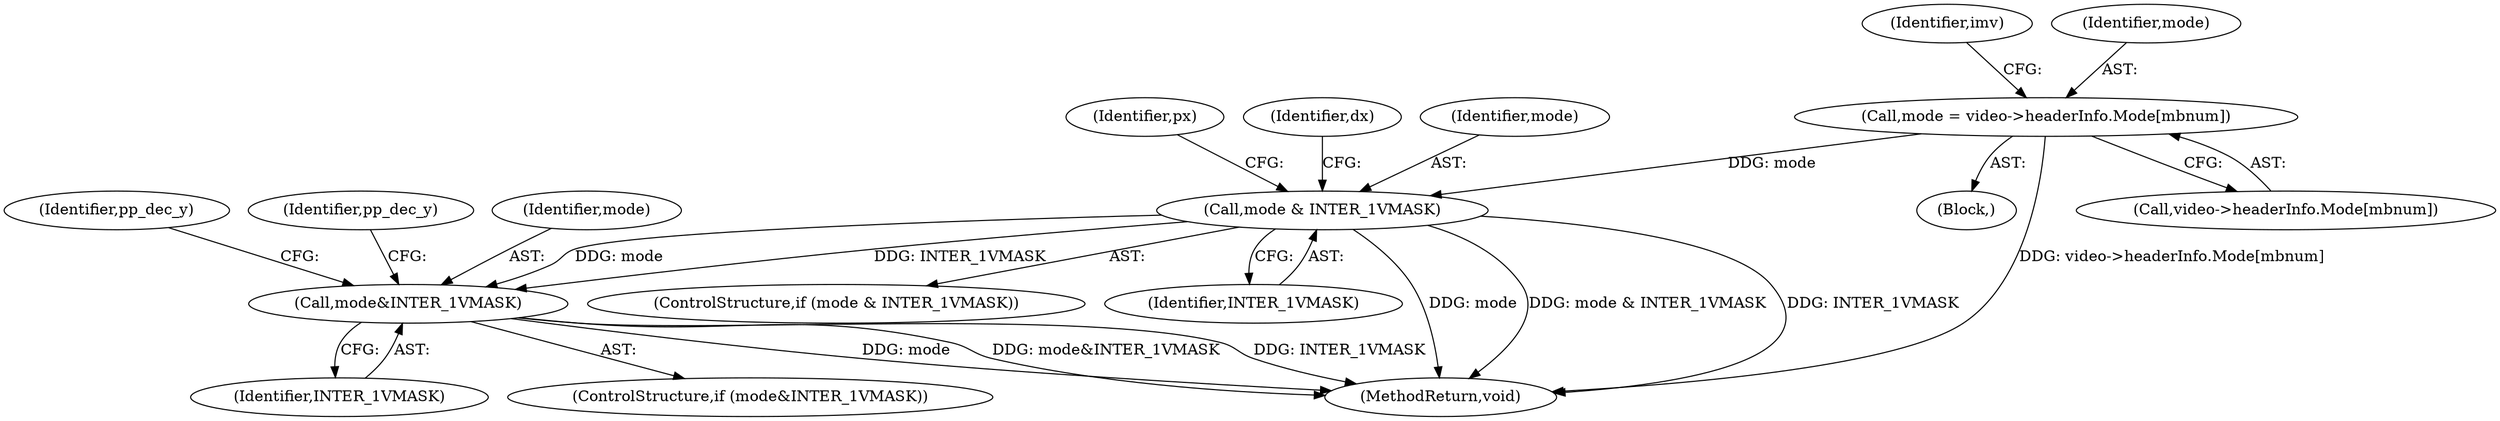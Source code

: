 digraph "0_Android_961e5ac5788b52304e64b9a509781beaf5201fb0@array" {
"1000315" [label="(Call,mode = video->headerInfo.Mode[mbnum])"];
"1000338" [label="(Call,mode & INTER_1VMASK)"];
"1001063" [label="(Call,mode&INTER_1VMASK)"];
"1000325" [label="(Identifier,imv)"];
"1000434" [label="(Identifier,px)"];
"1001063" [label="(Call,mode&INTER_1VMASK)"];
"1000201" [label="(Block,)"];
"1000343" [label="(Identifier,dx)"];
"1001068" [label="(Identifier,pp_dec_y)"];
"1000337" [label="(ControlStructure,if (mode & INTER_1VMASK))"];
"1000338" [label="(Call,mode & INTER_1VMASK)"];
"1000316" [label="(Identifier,mode)"];
"1000315" [label="(Call,mode = video->headerInfo.Mode[mbnum])"];
"1001065" [label="(Identifier,INTER_1VMASK)"];
"1001154" [label="(Identifier,pp_dec_y)"];
"1000340" [label="(Identifier,INTER_1VMASK)"];
"1001445" [label="(MethodReturn,void)"];
"1001062" [label="(ControlStructure,if (mode&INTER_1VMASK))"];
"1000317" [label="(Call,video->headerInfo.Mode[mbnum])"];
"1001064" [label="(Identifier,mode)"];
"1000339" [label="(Identifier,mode)"];
"1000315" -> "1000201"  [label="AST: "];
"1000315" -> "1000317"  [label="CFG: "];
"1000316" -> "1000315"  [label="AST: "];
"1000317" -> "1000315"  [label="AST: "];
"1000325" -> "1000315"  [label="CFG: "];
"1000315" -> "1001445"  [label="DDG: video->headerInfo.Mode[mbnum]"];
"1000315" -> "1000338"  [label="DDG: mode"];
"1000338" -> "1000337"  [label="AST: "];
"1000338" -> "1000340"  [label="CFG: "];
"1000339" -> "1000338"  [label="AST: "];
"1000340" -> "1000338"  [label="AST: "];
"1000343" -> "1000338"  [label="CFG: "];
"1000434" -> "1000338"  [label="CFG: "];
"1000338" -> "1001445"  [label="DDG: mode"];
"1000338" -> "1001445"  [label="DDG: mode & INTER_1VMASK"];
"1000338" -> "1001445"  [label="DDG: INTER_1VMASK"];
"1000338" -> "1001063"  [label="DDG: mode"];
"1000338" -> "1001063"  [label="DDG: INTER_1VMASK"];
"1001063" -> "1001062"  [label="AST: "];
"1001063" -> "1001065"  [label="CFG: "];
"1001064" -> "1001063"  [label="AST: "];
"1001065" -> "1001063"  [label="AST: "];
"1001068" -> "1001063"  [label="CFG: "];
"1001154" -> "1001063"  [label="CFG: "];
"1001063" -> "1001445"  [label="DDG: mode"];
"1001063" -> "1001445"  [label="DDG: mode&INTER_1VMASK"];
"1001063" -> "1001445"  [label="DDG: INTER_1VMASK"];
}
